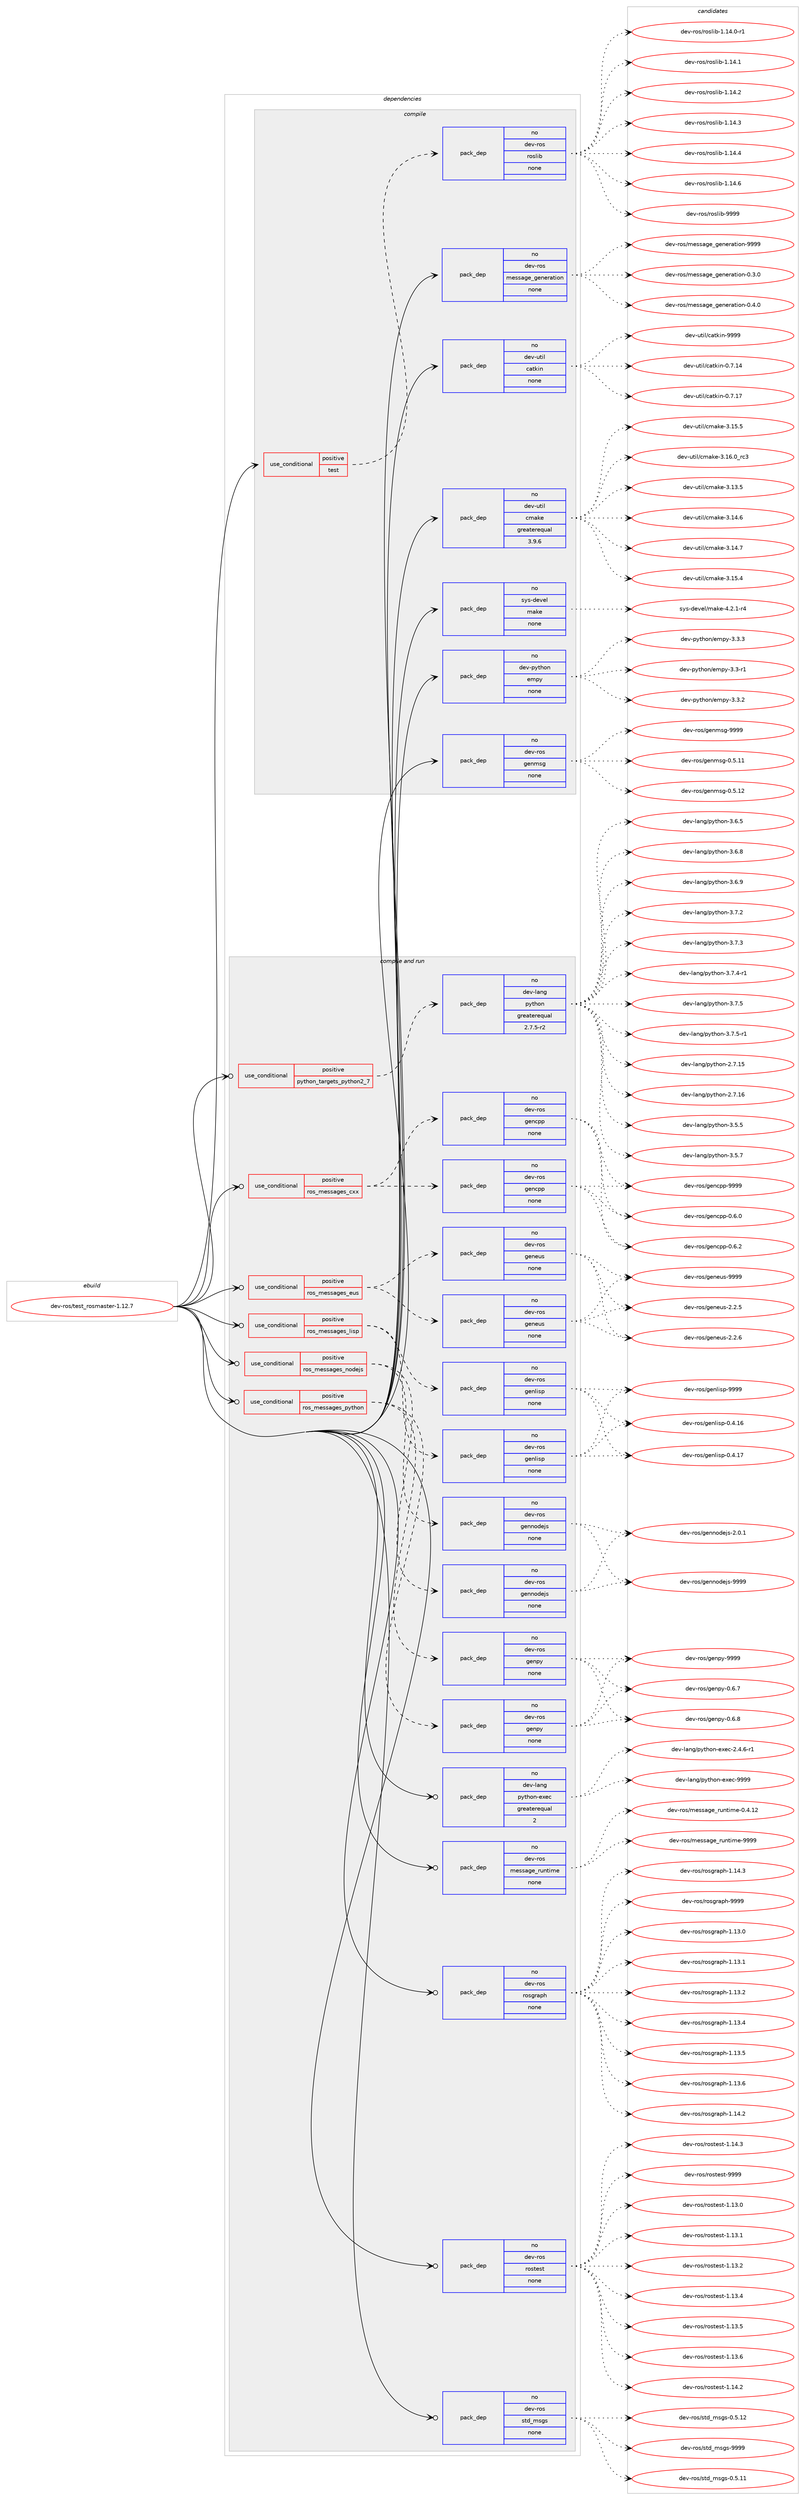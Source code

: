 digraph prolog {

# *************
# Graph options
# *************

newrank=true;
concentrate=true;
compound=true;
graph [rankdir=LR,fontname=Helvetica,fontsize=10,ranksep=1.5];#, ranksep=2.5, nodesep=0.2];
edge  [arrowhead=vee];
node  [fontname=Helvetica,fontsize=10];

# **********
# The ebuild
# **********

subgraph cluster_leftcol {
color=gray;
rank=same;
label=<<i>ebuild</i>>;
id [label="dev-ros/test_rosmaster-1.12.7", color=red, width=4, href="../dev-ros/test_rosmaster-1.12.7.svg"];
}

# ****************
# The dependencies
# ****************

subgraph cluster_midcol {
color=gray;
label=<<i>dependencies</i>>;
subgraph cluster_compile {
fillcolor="#eeeeee";
style=filled;
label=<<i>compile</i>>;
subgraph cond155875 {
dependency669319 [label=<<TABLE BORDER="0" CELLBORDER="1" CELLSPACING="0" CELLPADDING="4"><TR><TD ROWSPAN="3" CELLPADDING="10">use_conditional</TD></TR><TR><TD>positive</TD></TR><TR><TD>test</TD></TR></TABLE>>, shape=none, color=red];
subgraph pack501538 {
dependency669320 [label=<<TABLE BORDER="0" CELLBORDER="1" CELLSPACING="0" CELLPADDING="4" WIDTH="220"><TR><TD ROWSPAN="6" CELLPADDING="30">pack_dep</TD></TR><TR><TD WIDTH="110">no</TD></TR><TR><TD>dev-ros</TD></TR><TR><TD>roslib</TD></TR><TR><TD>none</TD></TR><TR><TD></TD></TR></TABLE>>, shape=none, color=blue];
}
dependency669319:e -> dependency669320:w [weight=20,style="dashed",arrowhead="vee"];
}
id:e -> dependency669319:w [weight=20,style="solid",arrowhead="vee"];
subgraph pack501539 {
dependency669321 [label=<<TABLE BORDER="0" CELLBORDER="1" CELLSPACING="0" CELLPADDING="4" WIDTH="220"><TR><TD ROWSPAN="6" CELLPADDING="30">pack_dep</TD></TR><TR><TD WIDTH="110">no</TD></TR><TR><TD>dev-python</TD></TR><TR><TD>empy</TD></TR><TR><TD>none</TD></TR><TR><TD></TD></TR></TABLE>>, shape=none, color=blue];
}
id:e -> dependency669321:w [weight=20,style="solid",arrowhead="vee"];
subgraph pack501540 {
dependency669322 [label=<<TABLE BORDER="0" CELLBORDER="1" CELLSPACING="0" CELLPADDING="4" WIDTH="220"><TR><TD ROWSPAN="6" CELLPADDING="30">pack_dep</TD></TR><TR><TD WIDTH="110">no</TD></TR><TR><TD>dev-ros</TD></TR><TR><TD>genmsg</TD></TR><TR><TD>none</TD></TR><TR><TD></TD></TR></TABLE>>, shape=none, color=blue];
}
id:e -> dependency669322:w [weight=20,style="solid",arrowhead="vee"];
subgraph pack501541 {
dependency669323 [label=<<TABLE BORDER="0" CELLBORDER="1" CELLSPACING="0" CELLPADDING="4" WIDTH="220"><TR><TD ROWSPAN="6" CELLPADDING="30">pack_dep</TD></TR><TR><TD WIDTH="110">no</TD></TR><TR><TD>dev-ros</TD></TR><TR><TD>message_generation</TD></TR><TR><TD>none</TD></TR><TR><TD></TD></TR></TABLE>>, shape=none, color=blue];
}
id:e -> dependency669323:w [weight=20,style="solid",arrowhead="vee"];
subgraph pack501542 {
dependency669324 [label=<<TABLE BORDER="0" CELLBORDER="1" CELLSPACING="0" CELLPADDING="4" WIDTH="220"><TR><TD ROWSPAN="6" CELLPADDING="30">pack_dep</TD></TR><TR><TD WIDTH="110">no</TD></TR><TR><TD>dev-util</TD></TR><TR><TD>catkin</TD></TR><TR><TD>none</TD></TR><TR><TD></TD></TR></TABLE>>, shape=none, color=blue];
}
id:e -> dependency669324:w [weight=20,style="solid",arrowhead="vee"];
subgraph pack501543 {
dependency669325 [label=<<TABLE BORDER="0" CELLBORDER="1" CELLSPACING="0" CELLPADDING="4" WIDTH="220"><TR><TD ROWSPAN="6" CELLPADDING="30">pack_dep</TD></TR><TR><TD WIDTH="110">no</TD></TR><TR><TD>dev-util</TD></TR><TR><TD>cmake</TD></TR><TR><TD>greaterequal</TD></TR><TR><TD>3.9.6</TD></TR></TABLE>>, shape=none, color=blue];
}
id:e -> dependency669325:w [weight=20,style="solid",arrowhead="vee"];
subgraph pack501544 {
dependency669326 [label=<<TABLE BORDER="0" CELLBORDER="1" CELLSPACING="0" CELLPADDING="4" WIDTH="220"><TR><TD ROWSPAN="6" CELLPADDING="30">pack_dep</TD></TR><TR><TD WIDTH="110">no</TD></TR><TR><TD>sys-devel</TD></TR><TR><TD>make</TD></TR><TR><TD>none</TD></TR><TR><TD></TD></TR></TABLE>>, shape=none, color=blue];
}
id:e -> dependency669326:w [weight=20,style="solid",arrowhead="vee"];
}
subgraph cluster_compileandrun {
fillcolor="#eeeeee";
style=filled;
label=<<i>compile and run</i>>;
subgraph cond155876 {
dependency669327 [label=<<TABLE BORDER="0" CELLBORDER="1" CELLSPACING="0" CELLPADDING="4"><TR><TD ROWSPAN="3" CELLPADDING="10">use_conditional</TD></TR><TR><TD>positive</TD></TR><TR><TD>python_targets_python2_7</TD></TR></TABLE>>, shape=none, color=red];
subgraph pack501545 {
dependency669328 [label=<<TABLE BORDER="0" CELLBORDER="1" CELLSPACING="0" CELLPADDING="4" WIDTH="220"><TR><TD ROWSPAN="6" CELLPADDING="30">pack_dep</TD></TR><TR><TD WIDTH="110">no</TD></TR><TR><TD>dev-lang</TD></TR><TR><TD>python</TD></TR><TR><TD>greaterequal</TD></TR><TR><TD>2.7.5-r2</TD></TR></TABLE>>, shape=none, color=blue];
}
dependency669327:e -> dependency669328:w [weight=20,style="dashed",arrowhead="vee"];
}
id:e -> dependency669327:w [weight=20,style="solid",arrowhead="odotvee"];
subgraph cond155877 {
dependency669329 [label=<<TABLE BORDER="0" CELLBORDER="1" CELLSPACING="0" CELLPADDING="4"><TR><TD ROWSPAN="3" CELLPADDING="10">use_conditional</TD></TR><TR><TD>positive</TD></TR><TR><TD>ros_messages_cxx</TD></TR></TABLE>>, shape=none, color=red];
subgraph pack501546 {
dependency669330 [label=<<TABLE BORDER="0" CELLBORDER="1" CELLSPACING="0" CELLPADDING="4" WIDTH="220"><TR><TD ROWSPAN="6" CELLPADDING="30">pack_dep</TD></TR><TR><TD WIDTH="110">no</TD></TR><TR><TD>dev-ros</TD></TR><TR><TD>gencpp</TD></TR><TR><TD>none</TD></TR><TR><TD></TD></TR></TABLE>>, shape=none, color=blue];
}
dependency669329:e -> dependency669330:w [weight=20,style="dashed",arrowhead="vee"];
subgraph pack501547 {
dependency669331 [label=<<TABLE BORDER="0" CELLBORDER="1" CELLSPACING="0" CELLPADDING="4" WIDTH="220"><TR><TD ROWSPAN="6" CELLPADDING="30">pack_dep</TD></TR><TR><TD WIDTH="110">no</TD></TR><TR><TD>dev-ros</TD></TR><TR><TD>gencpp</TD></TR><TR><TD>none</TD></TR><TR><TD></TD></TR></TABLE>>, shape=none, color=blue];
}
dependency669329:e -> dependency669331:w [weight=20,style="dashed",arrowhead="vee"];
}
id:e -> dependency669329:w [weight=20,style="solid",arrowhead="odotvee"];
subgraph cond155878 {
dependency669332 [label=<<TABLE BORDER="0" CELLBORDER="1" CELLSPACING="0" CELLPADDING="4"><TR><TD ROWSPAN="3" CELLPADDING="10">use_conditional</TD></TR><TR><TD>positive</TD></TR><TR><TD>ros_messages_eus</TD></TR></TABLE>>, shape=none, color=red];
subgraph pack501548 {
dependency669333 [label=<<TABLE BORDER="0" CELLBORDER="1" CELLSPACING="0" CELLPADDING="4" WIDTH="220"><TR><TD ROWSPAN="6" CELLPADDING="30">pack_dep</TD></TR><TR><TD WIDTH="110">no</TD></TR><TR><TD>dev-ros</TD></TR><TR><TD>geneus</TD></TR><TR><TD>none</TD></TR><TR><TD></TD></TR></TABLE>>, shape=none, color=blue];
}
dependency669332:e -> dependency669333:w [weight=20,style="dashed",arrowhead="vee"];
subgraph pack501549 {
dependency669334 [label=<<TABLE BORDER="0" CELLBORDER="1" CELLSPACING="0" CELLPADDING="4" WIDTH="220"><TR><TD ROWSPAN="6" CELLPADDING="30">pack_dep</TD></TR><TR><TD WIDTH="110">no</TD></TR><TR><TD>dev-ros</TD></TR><TR><TD>geneus</TD></TR><TR><TD>none</TD></TR><TR><TD></TD></TR></TABLE>>, shape=none, color=blue];
}
dependency669332:e -> dependency669334:w [weight=20,style="dashed",arrowhead="vee"];
}
id:e -> dependency669332:w [weight=20,style="solid",arrowhead="odotvee"];
subgraph cond155879 {
dependency669335 [label=<<TABLE BORDER="0" CELLBORDER="1" CELLSPACING="0" CELLPADDING="4"><TR><TD ROWSPAN="3" CELLPADDING="10">use_conditional</TD></TR><TR><TD>positive</TD></TR><TR><TD>ros_messages_lisp</TD></TR></TABLE>>, shape=none, color=red];
subgraph pack501550 {
dependency669336 [label=<<TABLE BORDER="0" CELLBORDER="1" CELLSPACING="0" CELLPADDING="4" WIDTH="220"><TR><TD ROWSPAN="6" CELLPADDING="30">pack_dep</TD></TR><TR><TD WIDTH="110">no</TD></TR><TR><TD>dev-ros</TD></TR><TR><TD>genlisp</TD></TR><TR><TD>none</TD></TR><TR><TD></TD></TR></TABLE>>, shape=none, color=blue];
}
dependency669335:e -> dependency669336:w [weight=20,style="dashed",arrowhead="vee"];
subgraph pack501551 {
dependency669337 [label=<<TABLE BORDER="0" CELLBORDER="1" CELLSPACING="0" CELLPADDING="4" WIDTH="220"><TR><TD ROWSPAN="6" CELLPADDING="30">pack_dep</TD></TR><TR><TD WIDTH="110">no</TD></TR><TR><TD>dev-ros</TD></TR><TR><TD>genlisp</TD></TR><TR><TD>none</TD></TR><TR><TD></TD></TR></TABLE>>, shape=none, color=blue];
}
dependency669335:e -> dependency669337:w [weight=20,style="dashed",arrowhead="vee"];
}
id:e -> dependency669335:w [weight=20,style="solid",arrowhead="odotvee"];
subgraph cond155880 {
dependency669338 [label=<<TABLE BORDER="0" CELLBORDER="1" CELLSPACING="0" CELLPADDING="4"><TR><TD ROWSPAN="3" CELLPADDING="10">use_conditional</TD></TR><TR><TD>positive</TD></TR><TR><TD>ros_messages_nodejs</TD></TR></TABLE>>, shape=none, color=red];
subgraph pack501552 {
dependency669339 [label=<<TABLE BORDER="0" CELLBORDER="1" CELLSPACING="0" CELLPADDING="4" WIDTH="220"><TR><TD ROWSPAN="6" CELLPADDING="30">pack_dep</TD></TR><TR><TD WIDTH="110">no</TD></TR><TR><TD>dev-ros</TD></TR><TR><TD>gennodejs</TD></TR><TR><TD>none</TD></TR><TR><TD></TD></TR></TABLE>>, shape=none, color=blue];
}
dependency669338:e -> dependency669339:w [weight=20,style="dashed",arrowhead="vee"];
subgraph pack501553 {
dependency669340 [label=<<TABLE BORDER="0" CELLBORDER="1" CELLSPACING="0" CELLPADDING="4" WIDTH="220"><TR><TD ROWSPAN="6" CELLPADDING="30">pack_dep</TD></TR><TR><TD WIDTH="110">no</TD></TR><TR><TD>dev-ros</TD></TR><TR><TD>gennodejs</TD></TR><TR><TD>none</TD></TR><TR><TD></TD></TR></TABLE>>, shape=none, color=blue];
}
dependency669338:e -> dependency669340:w [weight=20,style="dashed",arrowhead="vee"];
}
id:e -> dependency669338:w [weight=20,style="solid",arrowhead="odotvee"];
subgraph cond155881 {
dependency669341 [label=<<TABLE BORDER="0" CELLBORDER="1" CELLSPACING="0" CELLPADDING="4"><TR><TD ROWSPAN="3" CELLPADDING="10">use_conditional</TD></TR><TR><TD>positive</TD></TR><TR><TD>ros_messages_python</TD></TR></TABLE>>, shape=none, color=red];
subgraph pack501554 {
dependency669342 [label=<<TABLE BORDER="0" CELLBORDER="1" CELLSPACING="0" CELLPADDING="4" WIDTH="220"><TR><TD ROWSPAN="6" CELLPADDING="30">pack_dep</TD></TR><TR><TD WIDTH="110">no</TD></TR><TR><TD>dev-ros</TD></TR><TR><TD>genpy</TD></TR><TR><TD>none</TD></TR><TR><TD></TD></TR></TABLE>>, shape=none, color=blue];
}
dependency669341:e -> dependency669342:w [weight=20,style="dashed",arrowhead="vee"];
subgraph pack501555 {
dependency669343 [label=<<TABLE BORDER="0" CELLBORDER="1" CELLSPACING="0" CELLPADDING="4" WIDTH="220"><TR><TD ROWSPAN="6" CELLPADDING="30">pack_dep</TD></TR><TR><TD WIDTH="110">no</TD></TR><TR><TD>dev-ros</TD></TR><TR><TD>genpy</TD></TR><TR><TD>none</TD></TR><TR><TD></TD></TR></TABLE>>, shape=none, color=blue];
}
dependency669341:e -> dependency669343:w [weight=20,style="dashed",arrowhead="vee"];
}
id:e -> dependency669341:w [weight=20,style="solid",arrowhead="odotvee"];
subgraph pack501556 {
dependency669344 [label=<<TABLE BORDER="0" CELLBORDER="1" CELLSPACING="0" CELLPADDING="4" WIDTH="220"><TR><TD ROWSPAN="6" CELLPADDING="30">pack_dep</TD></TR><TR><TD WIDTH="110">no</TD></TR><TR><TD>dev-lang</TD></TR><TR><TD>python-exec</TD></TR><TR><TD>greaterequal</TD></TR><TR><TD>2</TD></TR></TABLE>>, shape=none, color=blue];
}
id:e -> dependency669344:w [weight=20,style="solid",arrowhead="odotvee"];
subgraph pack501557 {
dependency669345 [label=<<TABLE BORDER="0" CELLBORDER="1" CELLSPACING="0" CELLPADDING="4" WIDTH="220"><TR><TD ROWSPAN="6" CELLPADDING="30">pack_dep</TD></TR><TR><TD WIDTH="110">no</TD></TR><TR><TD>dev-ros</TD></TR><TR><TD>message_runtime</TD></TR><TR><TD>none</TD></TR><TR><TD></TD></TR></TABLE>>, shape=none, color=blue];
}
id:e -> dependency669345:w [weight=20,style="solid",arrowhead="odotvee"];
subgraph pack501558 {
dependency669346 [label=<<TABLE BORDER="0" CELLBORDER="1" CELLSPACING="0" CELLPADDING="4" WIDTH="220"><TR><TD ROWSPAN="6" CELLPADDING="30">pack_dep</TD></TR><TR><TD WIDTH="110">no</TD></TR><TR><TD>dev-ros</TD></TR><TR><TD>rosgraph</TD></TR><TR><TD>none</TD></TR><TR><TD></TD></TR></TABLE>>, shape=none, color=blue];
}
id:e -> dependency669346:w [weight=20,style="solid",arrowhead="odotvee"];
subgraph pack501559 {
dependency669347 [label=<<TABLE BORDER="0" CELLBORDER="1" CELLSPACING="0" CELLPADDING="4" WIDTH="220"><TR><TD ROWSPAN="6" CELLPADDING="30">pack_dep</TD></TR><TR><TD WIDTH="110">no</TD></TR><TR><TD>dev-ros</TD></TR><TR><TD>rostest</TD></TR><TR><TD>none</TD></TR><TR><TD></TD></TR></TABLE>>, shape=none, color=blue];
}
id:e -> dependency669347:w [weight=20,style="solid",arrowhead="odotvee"];
subgraph pack501560 {
dependency669348 [label=<<TABLE BORDER="0" CELLBORDER="1" CELLSPACING="0" CELLPADDING="4" WIDTH="220"><TR><TD ROWSPAN="6" CELLPADDING="30">pack_dep</TD></TR><TR><TD WIDTH="110">no</TD></TR><TR><TD>dev-ros</TD></TR><TR><TD>std_msgs</TD></TR><TR><TD>none</TD></TR><TR><TD></TD></TR></TABLE>>, shape=none, color=blue];
}
id:e -> dependency669348:w [weight=20,style="solid",arrowhead="odotvee"];
}
subgraph cluster_run {
fillcolor="#eeeeee";
style=filled;
label=<<i>run</i>>;
}
}

# **************
# The candidates
# **************

subgraph cluster_choices {
rank=same;
color=gray;
label=<<i>candidates</i>>;

subgraph choice501538 {
color=black;
nodesep=1;
choice100101118451141111154711411111510810598454946495246484511449 [label="dev-ros/roslib-1.14.0-r1", color=red, width=4,href="../dev-ros/roslib-1.14.0-r1.svg"];
choice10010111845114111115471141111151081059845494649524649 [label="dev-ros/roslib-1.14.1", color=red, width=4,href="../dev-ros/roslib-1.14.1.svg"];
choice10010111845114111115471141111151081059845494649524650 [label="dev-ros/roslib-1.14.2", color=red, width=4,href="../dev-ros/roslib-1.14.2.svg"];
choice10010111845114111115471141111151081059845494649524651 [label="dev-ros/roslib-1.14.3", color=red, width=4,href="../dev-ros/roslib-1.14.3.svg"];
choice10010111845114111115471141111151081059845494649524652 [label="dev-ros/roslib-1.14.4", color=red, width=4,href="../dev-ros/roslib-1.14.4.svg"];
choice10010111845114111115471141111151081059845494649524654 [label="dev-ros/roslib-1.14.6", color=red, width=4,href="../dev-ros/roslib-1.14.6.svg"];
choice1001011184511411111547114111115108105984557575757 [label="dev-ros/roslib-9999", color=red, width=4,href="../dev-ros/roslib-9999.svg"];
dependency669320:e -> choice100101118451141111154711411111510810598454946495246484511449:w [style=dotted,weight="100"];
dependency669320:e -> choice10010111845114111115471141111151081059845494649524649:w [style=dotted,weight="100"];
dependency669320:e -> choice10010111845114111115471141111151081059845494649524650:w [style=dotted,weight="100"];
dependency669320:e -> choice10010111845114111115471141111151081059845494649524651:w [style=dotted,weight="100"];
dependency669320:e -> choice10010111845114111115471141111151081059845494649524652:w [style=dotted,weight="100"];
dependency669320:e -> choice10010111845114111115471141111151081059845494649524654:w [style=dotted,weight="100"];
dependency669320:e -> choice1001011184511411111547114111115108105984557575757:w [style=dotted,weight="100"];
}
subgraph choice501539 {
color=black;
nodesep=1;
choice1001011184511212111610411111047101109112121455146514511449 [label="dev-python/empy-3.3-r1", color=red, width=4,href="../dev-python/empy-3.3-r1.svg"];
choice1001011184511212111610411111047101109112121455146514650 [label="dev-python/empy-3.3.2", color=red, width=4,href="../dev-python/empy-3.3.2.svg"];
choice1001011184511212111610411111047101109112121455146514651 [label="dev-python/empy-3.3.3", color=red, width=4,href="../dev-python/empy-3.3.3.svg"];
dependency669321:e -> choice1001011184511212111610411111047101109112121455146514511449:w [style=dotted,weight="100"];
dependency669321:e -> choice1001011184511212111610411111047101109112121455146514650:w [style=dotted,weight="100"];
dependency669321:e -> choice1001011184511212111610411111047101109112121455146514651:w [style=dotted,weight="100"];
}
subgraph choice501540 {
color=black;
nodesep=1;
choice100101118451141111154710310111010911510345484653464949 [label="dev-ros/genmsg-0.5.11", color=red, width=4,href="../dev-ros/genmsg-0.5.11.svg"];
choice100101118451141111154710310111010911510345484653464950 [label="dev-ros/genmsg-0.5.12", color=red, width=4,href="../dev-ros/genmsg-0.5.12.svg"];
choice10010111845114111115471031011101091151034557575757 [label="dev-ros/genmsg-9999", color=red, width=4,href="../dev-ros/genmsg-9999.svg"];
dependency669322:e -> choice100101118451141111154710310111010911510345484653464949:w [style=dotted,weight="100"];
dependency669322:e -> choice100101118451141111154710310111010911510345484653464950:w [style=dotted,weight="100"];
dependency669322:e -> choice10010111845114111115471031011101091151034557575757:w [style=dotted,weight="100"];
}
subgraph choice501541 {
color=black;
nodesep=1;
choice1001011184511411111547109101115115971031019510310111010111497116105111110454846514648 [label="dev-ros/message_generation-0.3.0", color=red, width=4,href="../dev-ros/message_generation-0.3.0.svg"];
choice1001011184511411111547109101115115971031019510310111010111497116105111110454846524648 [label="dev-ros/message_generation-0.4.0", color=red, width=4,href="../dev-ros/message_generation-0.4.0.svg"];
choice10010111845114111115471091011151159710310195103101110101114971161051111104557575757 [label="dev-ros/message_generation-9999", color=red, width=4,href="../dev-ros/message_generation-9999.svg"];
dependency669323:e -> choice1001011184511411111547109101115115971031019510310111010111497116105111110454846514648:w [style=dotted,weight="100"];
dependency669323:e -> choice1001011184511411111547109101115115971031019510310111010111497116105111110454846524648:w [style=dotted,weight="100"];
dependency669323:e -> choice10010111845114111115471091011151159710310195103101110101114971161051111104557575757:w [style=dotted,weight="100"];
}
subgraph choice501542 {
color=black;
nodesep=1;
choice1001011184511711610510847999711610710511045484655464952 [label="dev-util/catkin-0.7.14", color=red, width=4,href="../dev-util/catkin-0.7.14.svg"];
choice1001011184511711610510847999711610710511045484655464955 [label="dev-util/catkin-0.7.17", color=red, width=4,href="../dev-util/catkin-0.7.17.svg"];
choice100101118451171161051084799971161071051104557575757 [label="dev-util/catkin-9999", color=red, width=4,href="../dev-util/catkin-9999.svg"];
dependency669324:e -> choice1001011184511711610510847999711610710511045484655464952:w [style=dotted,weight="100"];
dependency669324:e -> choice1001011184511711610510847999711610710511045484655464955:w [style=dotted,weight="100"];
dependency669324:e -> choice100101118451171161051084799971161071051104557575757:w [style=dotted,weight="100"];
}
subgraph choice501543 {
color=black;
nodesep=1;
choice1001011184511711610510847991099710710145514649514653 [label="dev-util/cmake-3.13.5", color=red, width=4,href="../dev-util/cmake-3.13.5.svg"];
choice1001011184511711610510847991099710710145514649524654 [label="dev-util/cmake-3.14.6", color=red, width=4,href="../dev-util/cmake-3.14.6.svg"];
choice1001011184511711610510847991099710710145514649524655 [label="dev-util/cmake-3.14.7", color=red, width=4,href="../dev-util/cmake-3.14.7.svg"];
choice1001011184511711610510847991099710710145514649534652 [label="dev-util/cmake-3.15.4", color=red, width=4,href="../dev-util/cmake-3.15.4.svg"];
choice1001011184511711610510847991099710710145514649534653 [label="dev-util/cmake-3.15.5", color=red, width=4,href="../dev-util/cmake-3.15.5.svg"];
choice1001011184511711610510847991099710710145514649544648951149951 [label="dev-util/cmake-3.16.0_rc3", color=red, width=4,href="../dev-util/cmake-3.16.0_rc3.svg"];
dependency669325:e -> choice1001011184511711610510847991099710710145514649514653:w [style=dotted,weight="100"];
dependency669325:e -> choice1001011184511711610510847991099710710145514649524654:w [style=dotted,weight="100"];
dependency669325:e -> choice1001011184511711610510847991099710710145514649524655:w [style=dotted,weight="100"];
dependency669325:e -> choice1001011184511711610510847991099710710145514649534652:w [style=dotted,weight="100"];
dependency669325:e -> choice1001011184511711610510847991099710710145514649534653:w [style=dotted,weight="100"];
dependency669325:e -> choice1001011184511711610510847991099710710145514649544648951149951:w [style=dotted,weight="100"];
}
subgraph choice501544 {
color=black;
nodesep=1;
choice1151211154510010111810110847109971071014552465046494511452 [label="sys-devel/make-4.2.1-r4", color=red, width=4,href="../sys-devel/make-4.2.1-r4.svg"];
dependency669326:e -> choice1151211154510010111810110847109971071014552465046494511452:w [style=dotted,weight="100"];
}
subgraph choice501545 {
color=black;
nodesep=1;
choice10010111845108971101034711212111610411111045504655464953 [label="dev-lang/python-2.7.15", color=red, width=4,href="../dev-lang/python-2.7.15.svg"];
choice10010111845108971101034711212111610411111045504655464954 [label="dev-lang/python-2.7.16", color=red, width=4,href="../dev-lang/python-2.7.16.svg"];
choice100101118451089711010347112121116104111110455146534653 [label="dev-lang/python-3.5.5", color=red, width=4,href="../dev-lang/python-3.5.5.svg"];
choice100101118451089711010347112121116104111110455146534655 [label="dev-lang/python-3.5.7", color=red, width=4,href="../dev-lang/python-3.5.7.svg"];
choice100101118451089711010347112121116104111110455146544653 [label="dev-lang/python-3.6.5", color=red, width=4,href="../dev-lang/python-3.6.5.svg"];
choice100101118451089711010347112121116104111110455146544656 [label="dev-lang/python-3.6.8", color=red, width=4,href="../dev-lang/python-3.6.8.svg"];
choice100101118451089711010347112121116104111110455146544657 [label="dev-lang/python-3.6.9", color=red, width=4,href="../dev-lang/python-3.6.9.svg"];
choice100101118451089711010347112121116104111110455146554650 [label="dev-lang/python-3.7.2", color=red, width=4,href="../dev-lang/python-3.7.2.svg"];
choice100101118451089711010347112121116104111110455146554651 [label="dev-lang/python-3.7.3", color=red, width=4,href="../dev-lang/python-3.7.3.svg"];
choice1001011184510897110103471121211161041111104551465546524511449 [label="dev-lang/python-3.7.4-r1", color=red, width=4,href="../dev-lang/python-3.7.4-r1.svg"];
choice100101118451089711010347112121116104111110455146554653 [label="dev-lang/python-3.7.5", color=red, width=4,href="../dev-lang/python-3.7.5.svg"];
choice1001011184510897110103471121211161041111104551465546534511449 [label="dev-lang/python-3.7.5-r1", color=red, width=4,href="../dev-lang/python-3.7.5-r1.svg"];
dependency669328:e -> choice10010111845108971101034711212111610411111045504655464953:w [style=dotted,weight="100"];
dependency669328:e -> choice10010111845108971101034711212111610411111045504655464954:w [style=dotted,weight="100"];
dependency669328:e -> choice100101118451089711010347112121116104111110455146534653:w [style=dotted,weight="100"];
dependency669328:e -> choice100101118451089711010347112121116104111110455146534655:w [style=dotted,weight="100"];
dependency669328:e -> choice100101118451089711010347112121116104111110455146544653:w [style=dotted,weight="100"];
dependency669328:e -> choice100101118451089711010347112121116104111110455146544656:w [style=dotted,weight="100"];
dependency669328:e -> choice100101118451089711010347112121116104111110455146544657:w [style=dotted,weight="100"];
dependency669328:e -> choice100101118451089711010347112121116104111110455146554650:w [style=dotted,weight="100"];
dependency669328:e -> choice100101118451089711010347112121116104111110455146554651:w [style=dotted,weight="100"];
dependency669328:e -> choice1001011184510897110103471121211161041111104551465546524511449:w [style=dotted,weight="100"];
dependency669328:e -> choice100101118451089711010347112121116104111110455146554653:w [style=dotted,weight="100"];
dependency669328:e -> choice1001011184510897110103471121211161041111104551465546534511449:w [style=dotted,weight="100"];
}
subgraph choice501546 {
color=black;
nodesep=1;
choice100101118451141111154710310111099112112454846544648 [label="dev-ros/gencpp-0.6.0", color=red, width=4,href="../dev-ros/gencpp-0.6.0.svg"];
choice100101118451141111154710310111099112112454846544650 [label="dev-ros/gencpp-0.6.2", color=red, width=4,href="../dev-ros/gencpp-0.6.2.svg"];
choice1001011184511411111547103101110991121124557575757 [label="dev-ros/gencpp-9999", color=red, width=4,href="../dev-ros/gencpp-9999.svg"];
dependency669330:e -> choice100101118451141111154710310111099112112454846544648:w [style=dotted,weight="100"];
dependency669330:e -> choice100101118451141111154710310111099112112454846544650:w [style=dotted,weight="100"];
dependency669330:e -> choice1001011184511411111547103101110991121124557575757:w [style=dotted,weight="100"];
}
subgraph choice501547 {
color=black;
nodesep=1;
choice100101118451141111154710310111099112112454846544648 [label="dev-ros/gencpp-0.6.0", color=red, width=4,href="../dev-ros/gencpp-0.6.0.svg"];
choice100101118451141111154710310111099112112454846544650 [label="dev-ros/gencpp-0.6.2", color=red, width=4,href="../dev-ros/gencpp-0.6.2.svg"];
choice1001011184511411111547103101110991121124557575757 [label="dev-ros/gencpp-9999", color=red, width=4,href="../dev-ros/gencpp-9999.svg"];
dependency669331:e -> choice100101118451141111154710310111099112112454846544648:w [style=dotted,weight="100"];
dependency669331:e -> choice100101118451141111154710310111099112112454846544650:w [style=dotted,weight="100"];
dependency669331:e -> choice1001011184511411111547103101110991121124557575757:w [style=dotted,weight="100"];
}
subgraph choice501548 {
color=black;
nodesep=1;
choice1001011184511411111547103101110101117115455046504653 [label="dev-ros/geneus-2.2.5", color=red, width=4,href="../dev-ros/geneus-2.2.5.svg"];
choice1001011184511411111547103101110101117115455046504654 [label="dev-ros/geneus-2.2.6", color=red, width=4,href="../dev-ros/geneus-2.2.6.svg"];
choice10010111845114111115471031011101011171154557575757 [label="dev-ros/geneus-9999", color=red, width=4,href="../dev-ros/geneus-9999.svg"];
dependency669333:e -> choice1001011184511411111547103101110101117115455046504653:w [style=dotted,weight="100"];
dependency669333:e -> choice1001011184511411111547103101110101117115455046504654:w [style=dotted,weight="100"];
dependency669333:e -> choice10010111845114111115471031011101011171154557575757:w [style=dotted,weight="100"];
}
subgraph choice501549 {
color=black;
nodesep=1;
choice1001011184511411111547103101110101117115455046504653 [label="dev-ros/geneus-2.2.5", color=red, width=4,href="../dev-ros/geneus-2.2.5.svg"];
choice1001011184511411111547103101110101117115455046504654 [label="dev-ros/geneus-2.2.6", color=red, width=4,href="../dev-ros/geneus-2.2.6.svg"];
choice10010111845114111115471031011101011171154557575757 [label="dev-ros/geneus-9999", color=red, width=4,href="../dev-ros/geneus-9999.svg"];
dependency669334:e -> choice1001011184511411111547103101110101117115455046504653:w [style=dotted,weight="100"];
dependency669334:e -> choice1001011184511411111547103101110101117115455046504654:w [style=dotted,weight="100"];
dependency669334:e -> choice10010111845114111115471031011101011171154557575757:w [style=dotted,weight="100"];
}
subgraph choice501550 {
color=black;
nodesep=1;
choice100101118451141111154710310111010810511511245484652464954 [label="dev-ros/genlisp-0.4.16", color=red, width=4,href="../dev-ros/genlisp-0.4.16.svg"];
choice100101118451141111154710310111010810511511245484652464955 [label="dev-ros/genlisp-0.4.17", color=red, width=4,href="../dev-ros/genlisp-0.4.17.svg"];
choice10010111845114111115471031011101081051151124557575757 [label="dev-ros/genlisp-9999", color=red, width=4,href="../dev-ros/genlisp-9999.svg"];
dependency669336:e -> choice100101118451141111154710310111010810511511245484652464954:w [style=dotted,weight="100"];
dependency669336:e -> choice100101118451141111154710310111010810511511245484652464955:w [style=dotted,weight="100"];
dependency669336:e -> choice10010111845114111115471031011101081051151124557575757:w [style=dotted,weight="100"];
}
subgraph choice501551 {
color=black;
nodesep=1;
choice100101118451141111154710310111010810511511245484652464954 [label="dev-ros/genlisp-0.4.16", color=red, width=4,href="../dev-ros/genlisp-0.4.16.svg"];
choice100101118451141111154710310111010810511511245484652464955 [label="dev-ros/genlisp-0.4.17", color=red, width=4,href="../dev-ros/genlisp-0.4.17.svg"];
choice10010111845114111115471031011101081051151124557575757 [label="dev-ros/genlisp-9999", color=red, width=4,href="../dev-ros/genlisp-9999.svg"];
dependency669337:e -> choice100101118451141111154710310111010810511511245484652464954:w [style=dotted,weight="100"];
dependency669337:e -> choice100101118451141111154710310111010810511511245484652464955:w [style=dotted,weight="100"];
dependency669337:e -> choice10010111845114111115471031011101081051151124557575757:w [style=dotted,weight="100"];
}
subgraph choice501552 {
color=black;
nodesep=1;
choice1001011184511411111547103101110110111100101106115455046484649 [label="dev-ros/gennodejs-2.0.1", color=red, width=4,href="../dev-ros/gennodejs-2.0.1.svg"];
choice10010111845114111115471031011101101111001011061154557575757 [label="dev-ros/gennodejs-9999", color=red, width=4,href="../dev-ros/gennodejs-9999.svg"];
dependency669339:e -> choice1001011184511411111547103101110110111100101106115455046484649:w [style=dotted,weight="100"];
dependency669339:e -> choice10010111845114111115471031011101101111001011061154557575757:w [style=dotted,weight="100"];
}
subgraph choice501553 {
color=black;
nodesep=1;
choice1001011184511411111547103101110110111100101106115455046484649 [label="dev-ros/gennodejs-2.0.1", color=red, width=4,href="../dev-ros/gennodejs-2.0.1.svg"];
choice10010111845114111115471031011101101111001011061154557575757 [label="dev-ros/gennodejs-9999", color=red, width=4,href="../dev-ros/gennodejs-9999.svg"];
dependency669340:e -> choice1001011184511411111547103101110110111100101106115455046484649:w [style=dotted,weight="100"];
dependency669340:e -> choice10010111845114111115471031011101101111001011061154557575757:w [style=dotted,weight="100"];
}
subgraph choice501554 {
color=black;
nodesep=1;
choice1001011184511411111547103101110112121454846544655 [label="dev-ros/genpy-0.6.7", color=red, width=4,href="../dev-ros/genpy-0.6.7.svg"];
choice1001011184511411111547103101110112121454846544656 [label="dev-ros/genpy-0.6.8", color=red, width=4,href="../dev-ros/genpy-0.6.8.svg"];
choice10010111845114111115471031011101121214557575757 [label="dev-ros/genpy-9999", color=red, width=4,href="../dev-ros/genpy-9999.svg"];
dependency669342:e -> choice1001011184511411111547103101110112121454846544655:w [style=dotted,weight="100"];
dependency669342:e -> choice1001011184511411111547103101110112121454846544656:w [style=dotted,weight="100"];
dependency669342:e -> choice10010111845114111115471031011101121214557575757:w [style=dotted,weight="100"];
}
subgraph choice501555 {
color=black;
nodesep=1;
choice1001011184511411111547103101110112121454846544655 [label="dev-ros/genpy-0.6.7", color=red, width=4,href="../dev-ros/genpy-0.6.7.svg"];
choice1001011184511411111547103101110112121454846544656 [label="dev-ros/genpy-0.6.8", color=red, width=4,href="../dev-ros/genpy-0.6.8.svg"];
choice10010111845114111115471031011101121214557575757 [label="dev-ros/genpy-9999", color=red, width=4,href="../dev-ros/genpy-9999.svg"];
dependency669343:e -> choice1001011184511411111547103101110112121454846544655:w [style=dotted,weight="100"];
dependency669343:e -> choice1001011184511411111547103101110112121454846544656:w [style=dotted,weight="100"];
dependency669343:e -> choice10010111845114111115471031011101121214557575757:w [style=dotted,weight="100"];
}
subgraph choice501556 {
color=black;
nodesep=1;
choice10010111845108971101034711212111610411111045101120101994550465246544511449 [label="dev-lang/python-exec-2.4.6-r1", color=red, width=4,href="../dev-lang/python-exec-2.4.6-r1.svg"];
choice10010111845108971101034711212111610411111045101120101994557575757 [label="dev-lang/python-exec-9999", color=red, width=4,href="../dev-lang/python-exec-9999.svg"];
dependency669344:e -> choice10010111845108971101034711212111610411111045101120101994550465246544511449:w [style=dotted,weight="100"];
dependency669344:e -> choice10010111845108971101034711212111610411111045101120101994557575757:w [style=dotted,weight="100"];
}
subgraph choice501557 {
color=black;
nodesep=1;
choice1001011184511411111547109101115115971031019511411711011610510910145484652464950 [label="dev-ros/message_runtime-0.4.12", color=red, width=4,href="../dev-ros/message_runtime-0.4.12.svg"];
choice100101118451141111154710910111511597103101951141171101161051091014557575757 [label="dev-ros/message_runtime-9999", color=red, width=4,href="../dev-ros/message_runtime-9999.svg"];
dependency669345:e -> choice1001011184511411111547109101115115971031019511411711011610510910145484652464950:w [style=dotted,weight="100"];
dependency669345:e -> choice100101118451141111154710910111511597103101951141171101161051091014557575757:w [style=dotted,weight="100"];
}
subgraph choice501558 {
color=black;
nodesep=1;
choice10010111845114111115471141111151031149711210445494649514648 [label="dev-ros/rosgraph-1.13.0", color=red, width=4,href="../dev-ros/rosgraph-1.13.0.svg"];
choice10010111845114111115471141111151031149711210445494649514649 [label="dev-ros/rosgraph-1.13.1", color=red, width=4,href="../dev-ros/rosgraph-1.13.1.svg"];
choice10010111845114111115471141111151031149711210445494649514650 [label="dev-ros/rosgraph-1.13.2", color=red, width=4,href="../dev-ros/rosgraph-1.13.2.svg"];
choice10010111845114111115471141111151031149711210445494649514652 [label="dev-ros/rosgraph-1.13.4", color=red, width=4,href="../dev-ros/rosgraph-1.13.4.svg"];
choice10010111845114111115471141111151031149711210445494649514653 [label="dev-ros/rosgraph-1.13.5", color=red, width=4,href="../dev-ros/rosgraph-1.13.5.svg"];
choice10010111845114111115471141111151031149711210445494649514654 [label="dev-ros/rosgraph-1.13.6", color=red, width=4,href="../dev-ros/rosgraph-1.13.6.svg"];
choice10010111845114111115471141111151031149711210445494649524650 [label="dev-ros/rosgraph-1.14.2", color=red, width=4,href="../dev-ros/rosgraph-1.14.2.svg"];
choice10010111845114111115471141111151031149711210445494649524651 [label="dev-ros/rosgraph-1.14.3", color=red, width=4,href="../dev-ros/rosgraph-1.14.3.svg"];
choice1001011184511411111547114111115103114971121044557575757 [label="dev-ros/rosgraph-9999", color=red, width=4,href="../dev-ros/rosgraph-9999.svg"];
dependency669346:e -> choice10010111845114111115471141111151031149711210445494649514648:w [style=dotted,weight="100"];
dependency669346:e -> choice10010111845114111115471141111151031149711210445494649514649:w [style=dotted,weight="100"];
dependency669346:e -> choice10010111845114111115471141111151031149711210445494649514650:w [style=dotted,weight="100"];
dependency669346:e -> choice10010111845114111115471141111151031149711210445494649514652:w [style=dotted,weight="100"];
dependency669346:e -> choice10010111845114111115471141111151031149711210445494649514653:w [style=dotted,weight="100"];
dependency669346:e -> choice10010111845114111115471141111151031149711210445494649514654:w [style=dotted,weight="100"];
dependency669346:e -> choice10010111845114111115471141111151031149711210445494649524650:w [style=dotted,weight="100"];
dependency669346:e -> choice10010111845114111115471141111151031149711210445494649524651:w [style=dotted,weight="100"];
dependency669346:e -> choice1001011184511411111547114111115103114971121044557575757:w [style=dotted,weight="100"];
}
subgraph choice501559 {
color=black;
nodesep=1;
choice100101118451141111154711411111511610111511645494649514648 [label="dev-ros/rostest-1.13.0", color=red, width=4,href="../dev-ros/rostest-1.13.0.svg"];
choice100101118451141111154711411111511610111511645494649514649 [label="dev-ros/rostest-1.13.1", color=red, width=4,href="../dev-ros/rostest-1.13.1.svg"];
choice100101118451141111154711411111511610111511645494649514650 [label="dev-ros/rostest-1.13.2", color=red, width=4,href="../dev-ros/rostest-1.13.2.svg"];
choice100101118451141111154711411111511610111511645494649514652 [label="dev-ros/rostest-1.13.4", color=red, width=4,href="../dev-ros/rostest-1.13.4.svg"];
choice100101118451141111154711411111511610111511645494649514653 [label="dev-ros/rostest-1.13.5", color=red, width=4,href="../dev-ros/rostest-1.13.5.svg"];
choice100101118451141111154711411111511610111511645494649514654 [label="dev-ros/rostest-1.13.6", color=red, width=4,href="../dev-ros/rostest-1.13.6.svg"];
choice100101118451141111154711411111511610111511645494649524650 [label="dev-ros/rostest-1.14.2", color=red, width=4,href="../dev-ros/rostest-1.14.2.svg"];
choice100101118451141111154711411111511610111511645494649524651 [label="dev-ros/rostest-1.14.3", color=red, width=4,href="../dev-ros/rostest-1.14.3.svg"];
choice10010111845114111115471141111151161011151164557575757 [label="dev-ros/rostest-9999", color=red, width=4,href="../dev-ros/rostest-9999.svg"];
dependency669347:e -> choice100101118451141111154711411111511610111511645494649514648:w [style=dotted,weight="100"];
dependency669347:e -> choice100101118451141111154711411111511610111511645494649514649:w [style=dotted,weight="100"];
dependency669347:e -> choice100101118451141111154711411111511610111511645494649514650:w [style=dotted,weight="100"];
dependency669347:e -> choice100101118451141111154711411111511610111511645494649514652:w [style=dotted,weight="100"];
dependency669347:e -> choice100101118451141111154711411111511610111511645494649514653:w [style=dotted,weight="100"];
dependency669347:e -> choice100101118451141111154711411111511610111511645494649514654:w [style=dotted,weight="100"];
dependency669347:e -> choice100101118451141111154711411111511610111511645494649524650:w [style=dotted,weight="100"];
dependency669347:e -> choice100101118451141111154711411111511610111511645494649524651:w [style=dotted,weight="100"];
dependency669347:e -> choice10010111845114111115471141111151161011151164557575757:w [style=dotted,weight="100"];
}
subgraph choice501560 {
color=black;
nodesep=1;
choice10010111845114111115471151161009510911510311545484653464949 [label="dev-ros/std_msgs-0.5.11", color=red, width=4,href="../dev-ros/std_msgs-0.5.11.svg"];
choice10010111845114111115471151161009510911510311545484653464950 [label="dev-ros/std_msgs-0.5.12", color=red, width=4,href="../dev-ros/std_msgs-0.5.12.svg"];
choice1001011184511411111547115116100951091151031154557575757 [label="dev-ros/std_msgs-9999", color=red, width=4,href="../dev-ros/std_msgs-9999.svg"];
dependency669348:e -> choice10010111845114111115471151161009510911510311545484653464949:w [style=dotted,weight="100"];
dependency669348:e -> choice10010111845114111115471151161009510911510311545484653464950:w [style=dotted,weight="100"];
dependency669348:e -> choice1001011184511411111547115116100951091151031154557575757:w [style=dotted,weight="100"];
}
}

}
